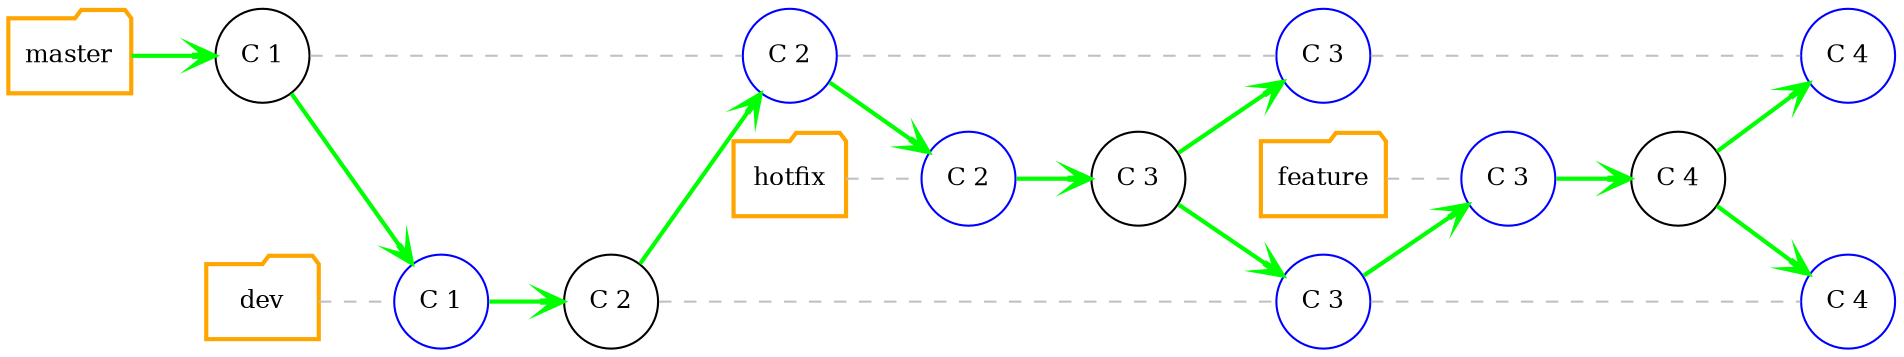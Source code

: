 digraph git_branch_model {
  splines=line
  rankdir="LR"
  bgcolor="transparent"

  /* Global Node/Edge config */
  edge[arrowhead=open]

  /* Nodes representing the branches */
  node[ fontsize=12.0,style="bold", shape=folder, color=orange]
  master [group="master"]
  dev [group="dev"]
  hotfix [group="hotfix"]
  feature [group="feature"]

  /* Nodes representing commit */
  node[ fontsize=12.0,style="",shape=circle, color=""]
  C_1[label="C 1", group="master"]
  C_2[label="C 2", group="dev"]
  C_3[label="C 3", group="hotfix"]
  C_4[label="C 4", group="feature"]

  /* Nodes representing pointer */
  node[color="blue"]
  C_2_M [label="C 2", group="master"]
  C_3_M [label="C 3", group="master"]
  C_1_D [label="C 1", group="dev"]
  C_3_D [label="C 3", group="dev"]
  C_2_H [label="C 2", group="hotfix"]
  C_3_F [label="C 3", group="feature"]
  C_4_D [label="C 4", group="dev"]
  C_4_M [label="C 4", group="master"]

  /* Connect hidden branch name nodes
  master -> dev -> hotfix -> feature  [style="invis"] */

  edge[arrowhead=none, style="dashed",color=gray]
  /* Define master branch commits */
  master -> C_1 [arrowhead=open, color="green", style="bold"]
  C_1 -> C_2_M [arrowhead=none, style="dashed"]
  C_2_M -> C_3_M
  C_3_M -> C_4_M

  /* Define dev branch commits */
  dev -> C_1_D
  C_1_D -> C_2 [arrowhead=open, color="green", style="bold"]
  C_2 -> C_3_D
  C_3_D -> C_4_D

  /* Define hotfix branch commits */
  hotfix -> C_2_H
  C_2_H -> C_3 [arrowhead=open, color="green", style="bold"]

  /* Define feature branch commits */
  feature -> C_3_F
  C_3_F -> C_4 [arrowhead=open, color="green", style="bold"]

  edge[color="green", arrowhead=open,  style="bold"]
  /* 1. inter branch commit */
  C_1 -> C_1_D

  /* 2. inter branch commit */
  C_2 -> C_2_M

  /* 3.  inter branch commit */
  C_2_M -> C_2_H

  /* 4.  inter branch commit */
  C_3 -> { C_3_D C_3_M }

  /* 5. inter branch commit */
  C_3_D -> C_3_F

  /* 5. inter branch commit */
  C_4 -> {C_4_D C_4_M}

}
